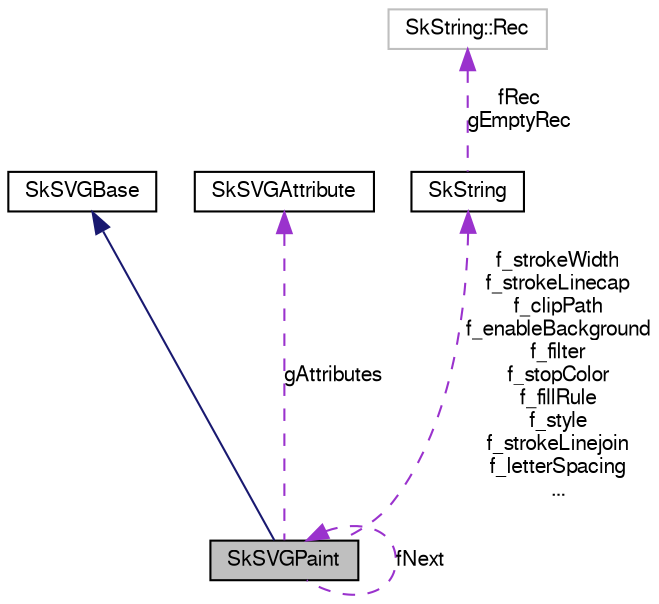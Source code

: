 digraph G
{
  edge [fontname="FreeSans",fontsize="10",labelfontname="FreeSans",labelfontsize="10"];
  node [fontname="FreeSans",fontsize="10",shape=record];
  Node1 [label="SkSVGPaint",height=0.2,width=0.4,color="black", fillcolor="grey75", style="filled" fontcolor="black"];
  Node2 -> Node1 [dir=back,color="midnightblue",fontsize="10",style="solid",fontname="FreeSans"];
  Node2 [label="SkSVGBase",height=0.2,width=0.4,color="black", fillcolor="white", style="filled",URL="$class_sk_s_v_g_base.html"];
  Node3 -> Node1 [dir=back,color="darkorchid3",fontsize="10",style="dashed",label="gAttributes",fontname="FreeSans"];
  Node3 [label="SkSVGAttribute",height=0.2,width=0.4,color="black", fillcolor="white", style="filled",URL="$struct_sk_s_v_g_attribute.html"];
  Node1 -> Node1 [dir=back,color="darkorchid3",fontsize="10",style="dashed",label="fNext",fontname="FreeSans"];
  Node4 -> Node1 [dir=back,color="darkorchid3",fontsize="10",style="dashed",label="f_strokeWidth\nf_strokeLinecap\nf_clipPath\nf_enableBackground\nf_filter\nf_stopColor\nf_fillRule\nf_style\nf_strokeLinejoin\nf_letterSpacing\n...",fontname="FreeSans"];
  Node4 [label="SkString",height=0.2,width=0.4,color="black", fillcolor="white", style="filled",URL="$class_sk_string.html"];
  Node5 -> Node4 [dir=back,color="darkorchid3",fontsize="10",style="dashed",label="fRec\ngEmptyRec",fontname="FreeSans"];
  Node5 [label="SkString::Rec",height=0.2,width=0.4,color="grey75", fillcolor="white", style="filled"];
}
